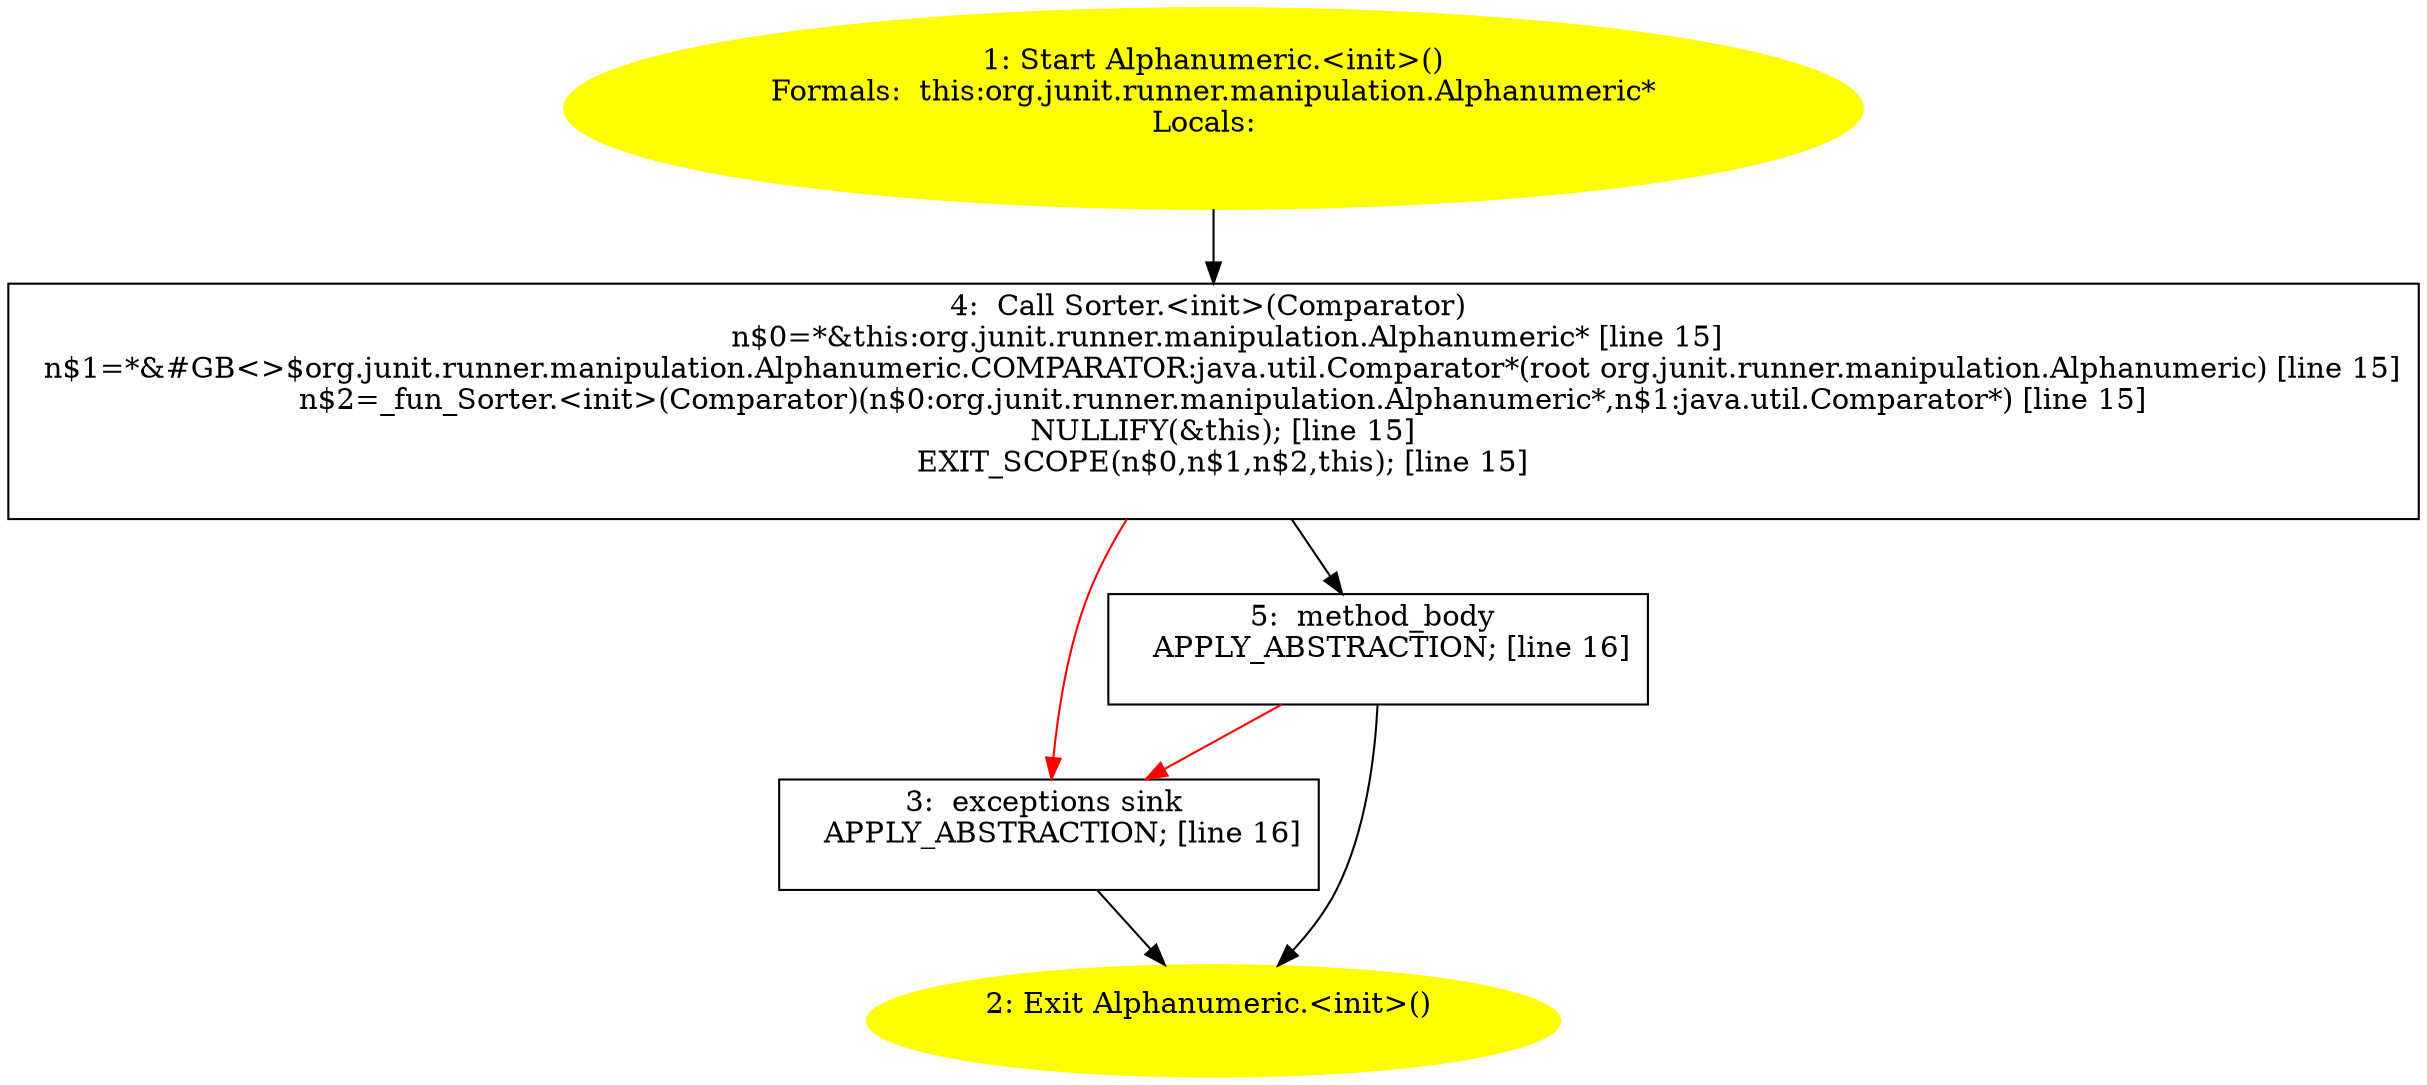 /* @generated */
digraph cfg {
"org.junit.runner.manipulation.Alphanumeric.<init>().3bfd32ddbeb47bc34e4557c9e03566a2_1" [label="1: Start Alphanumeric.<init>()\nFormals:  this:org.junit.runner.manipulation.Alphanumeric*\nLocals:  \n  " color=yellow style=filled]
	

	 "org.junit.runner.manipulation.Alphanumeric.<init>().3bfd32ddbeb47bc34e4557c9e03566a2_1" -> "org.junit.runner.manipulation.Alphanumeric.<init>().3bfd32ddbeb47bc34e4557c9e03566a2_4" ;
"org.junit.runner.manipulation.Alphanumeric.<init>().3bfd32ddbeb47bc34e4557c9e03566a2_2" [label="2: Exit Alphanumeric.<init>() \n  " color=yellow style=filled]
	

"org.junit.runner.manipulation.Alphanumeric.<init>().3bfd32ddbeb47bc34e4557c9e03566a2_3" [label="3:  exceptions sink \n   APPLY_ABSTRACTION; [line 16]\n " shape="box"]
	

	 "org.junit.runner.manipulation.Alphanumeric.<init>().3bfd32ddbeb47bc34e4557c9e03566a2_3" -> "org.junit.runner.manipulation.Alphanumeric.<init>().3bfd32ddbeb47bc34e4557c9e03566a2_2" ;
"org.junit.runner.manipulation.Alphanumeric.<init>().3bfd32ddbeb47bc34e4557c9e03566a2_4" [label="4:  Call Sorter.<init>(Comparator) \n   n$0=*&this:org.junit.runner.manipulation.Alphanumeric* [line 15]\n  n$1=*&#GB<>$org.junit.runner.manipulation.Alphanumeric.COMPARATOR:java.util.Comparator*(root org.junit.runner.manipulation.Alphanumeric) [line 15]\n  n$2=_fun_Sorter.<init>(Comparator)(n$0:org.junit.runner.manipulation.Alphanumeric*,n$1:java.util.Comparator*) [line 15]\n  NULLIFY(&this); [line 15]\n  EXIT_SCOPE(n$0,n$1,n$2,this); [line 15]\n " shape="box"]
	

	 "org.junit.runner.manipulation.Alphanumeric.<init>().3bfd32ddbeb47bc34e4557c9e03566a2_4" -> "org.junit.runner.manipulation.Alphanumeric.<init>().3bfd32ddbeb47bc34e4557c9e03566a2_5" ;
	 "org.junit.runner.manipulation.Alphanumeric.<init>().3bfd32ddbeb47bc34e4557c9e03566a2_4" -> "org.junit.runner.manipulation.Alphanumeric.<init>().3bfd32ddbeb47bc34e4557c9e03566a2_3" [color="red" ];
"org.junit.runner.manipulation.Alphanumeric.<init>().3bfd32ddbeb47bc34e4557c9e03566a2_5" [label="5:  method_body \n   APPLY_ABSTRACTION; [line 16]\n " shape="box"]
	

	 "org.junit.runner.manipulation.Alphanumeric.<init>().3bfd32ddbeb47bc34e4557c9e03566a2_5" -> "org.junit.runner.manipulation.Alphanumeric.<init>().3bfd32ddbeb47bc34e4557c9e03566a2_2" ;
	 "org.junit.runner.manipulation.Alphanumeric.<init>().3bfd32ddbeb47bc34e4557c9e03566a2_5" -> "org.junit.runner.manipulation.Alphanumeric.<init>().3bfd32ddbeb47bc34e4557c9e03566a2_3" [color="red" ];
}
